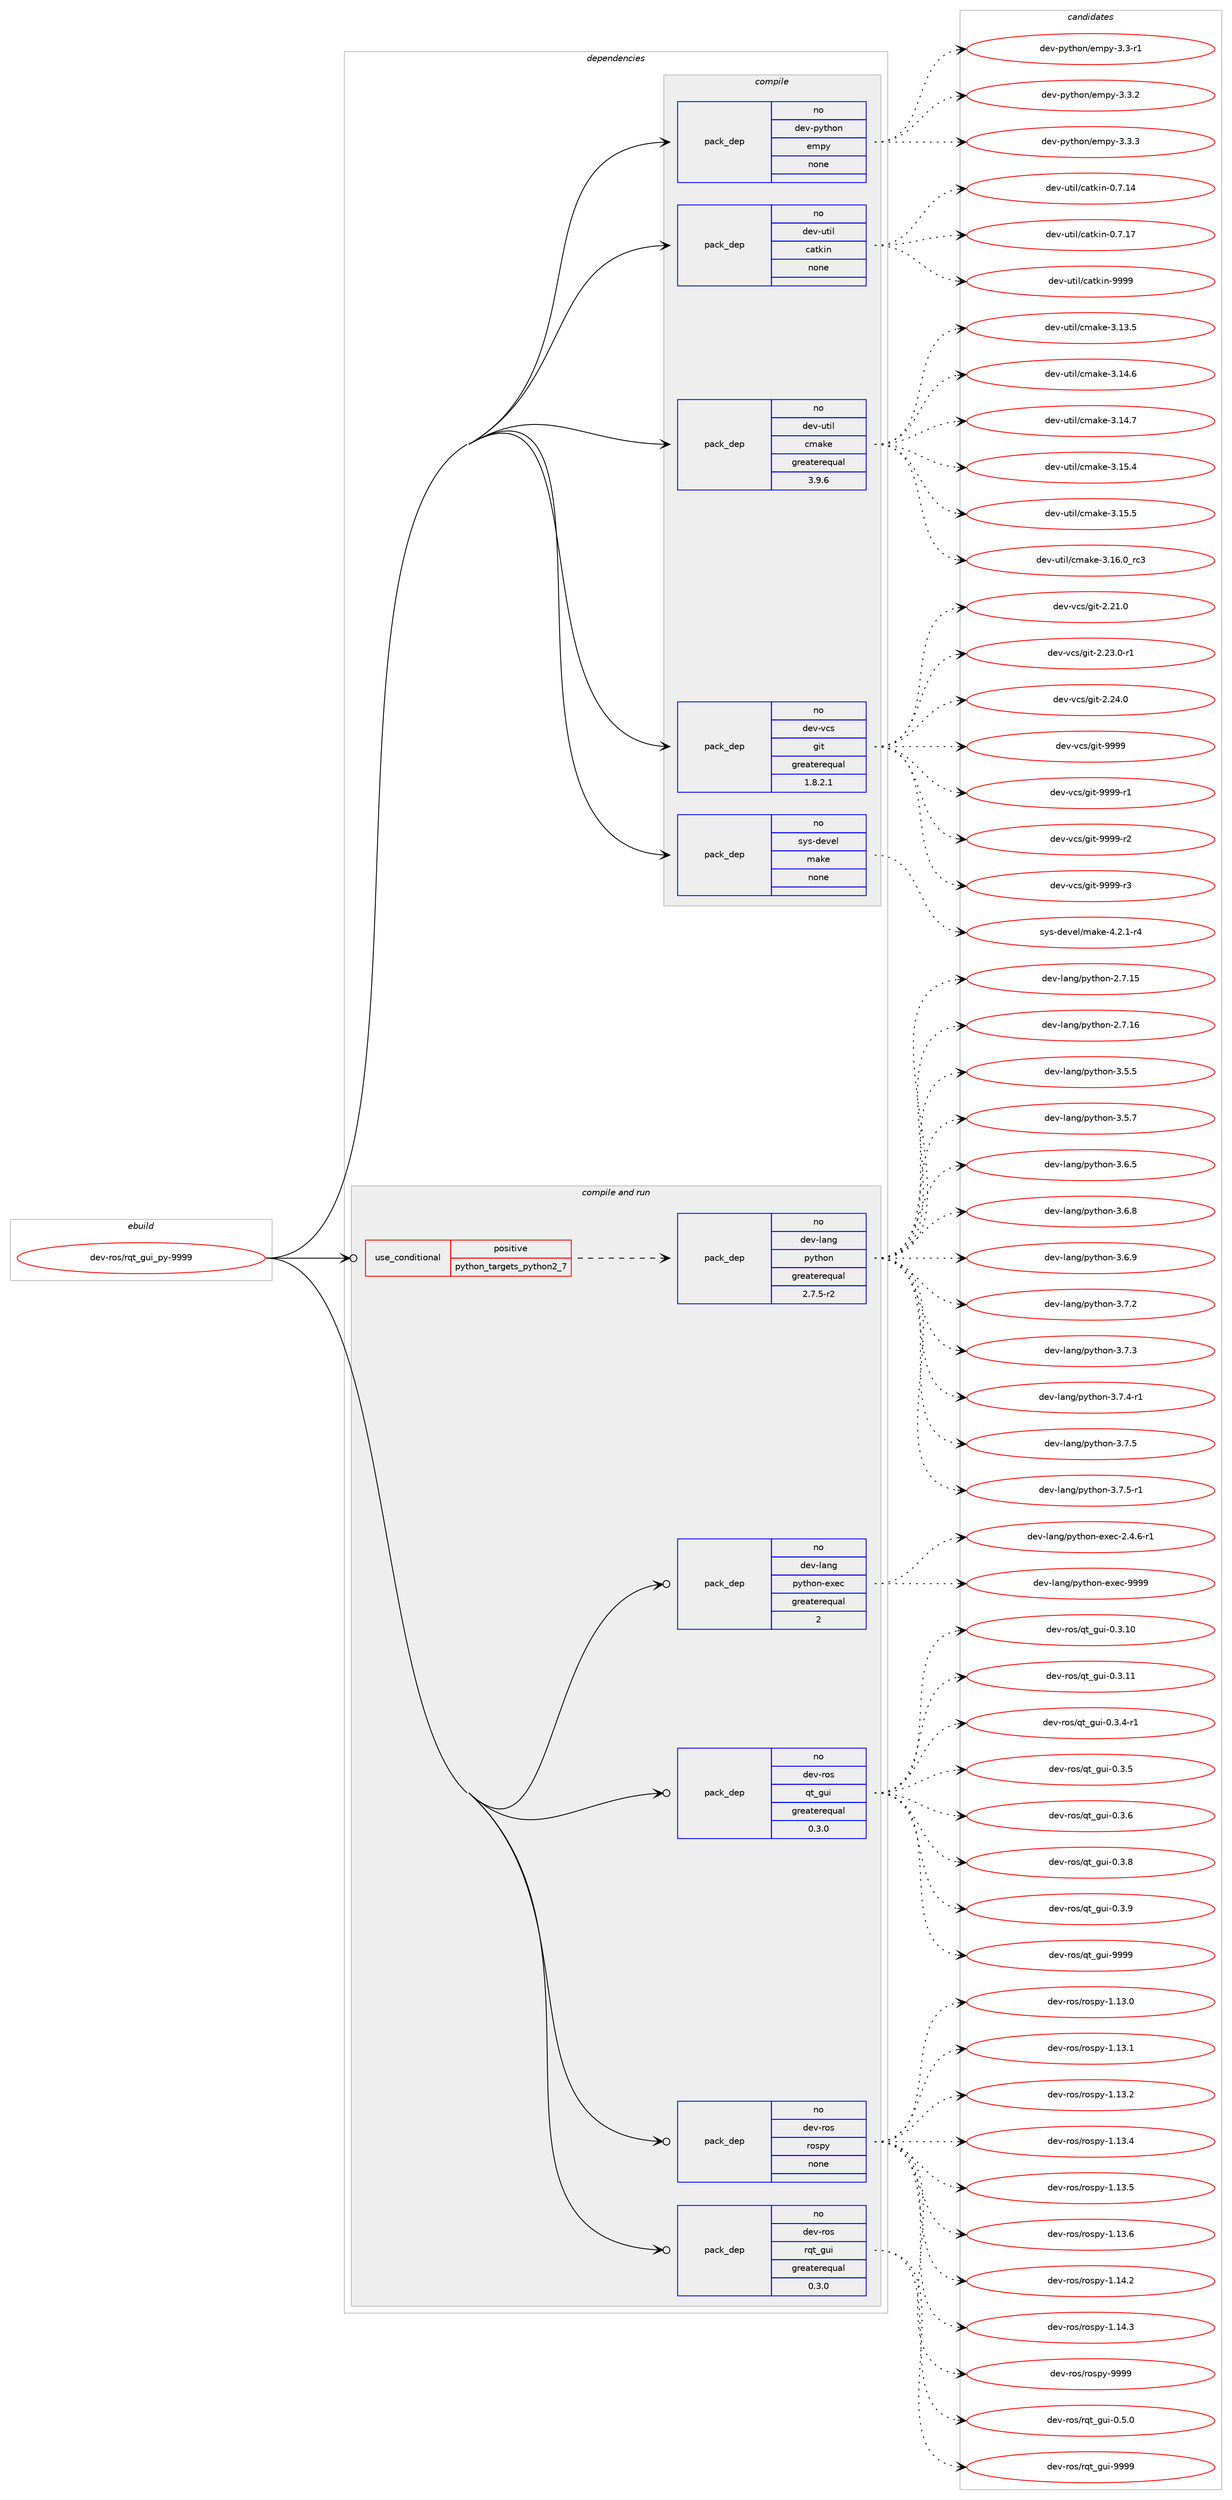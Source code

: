 digraph prolog {

# *************
# Graph options
# *************

newrank=true;
concentrate=true;
compound=true;
graph [rankdir=LR,fontname=Helvetica,fontsize=10,ranksep=1.5];#, ranksep=2.5, nodesep=0.2];
edge  [arrowhead=vee];
node  [fontname=Helvetica,fontsize=10];

# **********
# The ebuild
# **********

subgraph cluster_leftcol {
color=gray;
rank=same;
label=<<i>ebuild</i>>;
id [label="dev-ros/rqt_gui_py-9999", color=red, width=4, href="../dev-ros/rqt_gui_py-9999.svg"];
}

# ****************
# The dependencies
# ****************

subgraph cluster_midcol {
color=gray;
label=<<i>dependencies</i>>;
subgraph cluster_compile {
fillcolor="#eeeeee";
style=filled;
label=<<i>compile</i>>;
subgraph pack498312 {
dependency665491 [label=<<TABLE BORDER="0" CELLBORDER="1" CELLSPACING="0" CELLPADDING="4" WIDTH="220"><TR><TD ROWSPAN="6" CELLPADDING="30">pack_dep</TD></TR><TR><TD WIDTH="110">no</TD></TR><TR><TD>dev-python</TD></TR><TR><TD>empy</TD></TR><TR><TD>none</TD></TR><TR><TD></TD></TR></TABLE>>, shape=none, color=blue];
}
id:e -> dependency665491:w [weight=20,style="solid",arrowhead="vee"];
subgraph pack498313 {
dependency665492 [label=<<TABLE BORDER="0" CELLBORDER="1" CELLSPACING="0" CELLPADDING="4" WIDTH="220"><TR><TD ROWSPAN="6" CELLPADDING="30">pack_dep</TD></TR><TR><TD WIDTH="110">no</TD></TR><TR><TD>dev-util</TD></TR><TR><TD>catkin</TD></TR><TR><TD>none</TD></TR><TR><TD></TD></TR></TABLE>>, shape=none, color=blue];
}
id:e -> dependency665492:w [weight=20,style="solid",arrowhead="vee"];
subgraph pack498314 {
dependency665493 [label=<<TABLE BORDER="0" CELLBORDER="1" CELLSPACING="0" CELLPADDING="4" WIDTH="220"><TR><TD ROWSPAN="6" CELLPADDING="30">pack_dep</TD></TR><TR><TD WIDTH="110">no</TD></TR><TR><TD>dev-util</TD></TR><TR><TD>cmake</TD></TR><TR><TD>greaterequal</TD></TR><TR><TD>3.9.6</TD></TR></TABLE>>, shape=none, color=blue];
}
id:e -> dependency665493:w [weight=20,style="solid",arrowhead="vee"];
subgraph pack498315 {
dependency665494 [label=<<TABLE BORDER="0" CELLBORDER="1" CELLSPACING="0" CELLPADDING="4" WIDTH="220"><TR><TD ROWSPAN="6" CELLPADDING="30">pack_dep</TD></TR><TR><TD WIDTH="110">no</TD></TR><TR><TD>dev-vcs</TD></TR><TR><TD>git</TD></TR><TR><TD>greaterequal</TD></TR><TR><TD>1.8.2.1</TD></TR></TABLE>>, shape=none, color=blue];
}
id:e -> dependency665494:w [weight=20,style="solid",arrowhead="vee"];
subgraph pack498316 {
dependency665495 [label=<<TABLE BORDER="0" CELLBORDER="1" CELLSPACING="0" CELLPADDING="4" WIDTH="220"><TR><TD ROWSPAN="6" CELLPADDING="30">pack_dep</TD></TR><TR><TD WIDTH="110">no</TD></TR><TR><TD>sys-devel</TD></TR><TR><TD>make</TD></TR><TR><TD>none</TD></TR><TR><TD></TD></TR></TABLE>>, shape=none, color=blue];
}
id:e -> dependency665495:w [weight=20,style="solid",arrowhead="vee"];
}
subgraph cluster_compileandrun {
fillcolor="#eeeeee";
style=filled;
label=<<i>compile and run</i>>;
subgraph cond155273 {
dependency665496 [label=<<TABLE BORDER="0" CELLBORDER="1" CELLSPACING="0" CELLPADDING="4"><TR><TD ROWSPAN="3" CELLPADDING="10">use_conditional</TD></TR><TR><TD>positive</TD></TR><TR><TD>python_targets_python2_7</TD></TR></TABLE>>, shape=none, color=red];
subgraph pack498317 {
dependency665497 [label=<<TABLE BORDER="0" CELLBORDER="1" CELLSPACING="0" CELLPADDING="4" WIDTH="220"><TR><TD ROWSPAN="6" CELLPADDING="30">pack_dep</TD></TR><TR><TD WIDTH="110">no</TD></TR><TR><TD>dev-lang</TD></TR><TR><TD>python</TD></TR><TR><TD>greaterequal</TD></TR><TR><TD>2.7.5-r2</TD></TR></TABLE>>, shape=none, color=blue];
}
dependency665496:e -> dependency665497:w [weight=20,style="dashed",arrowhead="vee"];
}
id:e -> dependency665496:w [weight=20,style="solid",arrowhead="odotvee"];
subgraph pack498318 {
dependency665498 [label=<<TABLE BORDER="0" CELLBORDER="1" CELLSPACING="0" CELLPADDING="4" WIDTH="220"><TR><TD ROWSPAN="6" CELLPADDING="30">pack_dep</TD></TR><TR><TD WIDTH="110">no</TD></TR><TR><TD>dev-lang</TD></TR><TR><TD>python-exec</TD></TR><TR><TD>greaterequal</TD></TR><TR><TD>2</TD></TR></TABLE>>, shape=none, color=blue];
}
id:e -> dependency665498:w [weight=20,style="solid",arrowhead="odotvee"];
subgraph pack498319 {
dependency665499 [label=<<TABLE BORDER="0" CELLBORDER="1" CELLSPACING="0" CELLPADDING="4" WIDTH="220"><TR><TD ROWSPAN="6" CELLPADDING="30">pack_dep</TD></TR><TR><TD WIDTH="110">no</TD></TR><TR><TD>dev-ros</TD></TR><TR><TD>qt_gui</TD></TR><TR><TD>greaterequal</TD></TR><TR><TD>0.3.0</TD></TR></TABLE>>, shape=none, color=blue];
}
id:e -> dependency665499:w [weight=20,style="solid",arrowhead="odotvee"];
subgraph pack498320 {
dependency665500 [label=<<TABLE BORDER="0" CELLBORDER="1" CELLSPACING="0" CELLPADDING="4" WIDTH="220"><TR><TD ROWSPAN="6" CELLPADDING="30">pack_dep</TD></TR><TR><TD WIDTH="110">no</TD></TR><TR><TD>dev-ros</TD></TR><TR><TD>rospy</TD></TR><TR><TD>none</TD></TR><TR><TD></TD></TR></TABLE>>, shape=none, color=blue];
}
id:e -> dependency665500:w [weight=20,style="solid",arrowhead="odotvee"];
subgraph pack498321 {
dependency665501 [label=<<TABLE BORDER="0" CELLBORDER="1" CELLSPACING="0" CELLPADDING="4" WIDTH="220"><TR><TD ROWSPAN="6" CELLPADDING="30">pack_dep</TD></TR><TR><TD WIDTH="110">no</TD></TR><TR><TD>dev-ros</TD></TR><TR><TD>rqt_gui</TD></TR><TR><TD>greaterequal</TD></TR><TR><TD>0.3.0</TD></TR></TABLE>>, shape=none, color=blue];
}
id:e -> dependency665501:w [weight=20,style="solid",arrowhead="odotvee"];
}
subgraph cluster_run {
fillcolor="#eeeeee";
style=filled;
label=<<i>run</i>>;
}
}

# **************
# The candidates
# **************

subgraph cluster_choices {
rank=same;
color=gray;
label=<<i>candidates</i>>;

subgraph choice498312 {
color=black;
nodesep=1;
choice1001011184511212111610411111047101109112121455146514511449 [label="dev-python/empy-3.3-r1", color=red, width=4,href="../dev-python/empy-3.3-r1.svg"];
choice1001011184511212111610411111047101109112121455146514650 [label="dev-python/empy-3.3.2", color=red, width=4,href="../dev-python/empy-3.3.2.svg"];
choice1001011184511212111610411111047101109112121455146514651 [label="dev-python/empy-3.3.3", color=red, width=4,href="../dev-python/empy-3.3.3.svg"];
dependency665491:e -> choice1001011184511212111610411111047101109112121455146514511449:w [style=dotted,weight="100"];
dependency665491:e -> choice1001011184511212111610411111047101109112121455146514650:w [style=dotted,weight="100"];
dependency665491:e -> choice1001011184511212111610411111047101109112121455146514651:w [style=dotted,weight="100"];
}
subgraph choice498313 {
color=black;
nodesep=1;
choice1001011184511711610510847999711610710511045484655464952 [label="dev-util/catkin-0.7.14", color=red, width=4,href="../dev-util/catkin-0.7.14.svg"];
choice1001011184511711610510847999711610710511045484655464955 [label="dev-util/catkin-0.7.17", color=red, width=4,href="../dev-util/catkin-0.7.17.svg"];
choice100101118451171161051084799971161071051104557575757 [label="dev-util/catkin-9999", color=red, width=4,href="../dev-util/catkin-9999.svg"];
dependency665492:e -> choice1001011184511711610510847999711610710511045484655464952:w [style=dotted,weight="100"];
dependency665492:e -> choice1001011184511711610510847999711610710511045484655464955:w [style=dotted,weight="100"];
dependency665492:e -> choice100101118451171161051084799971161071051104557575757:w [style=dotted,weight="100"];
}
subgraph choice498314 {
color=black;
nodesep=1;
choice1001011184511711610510847991099710710145514649514653 [label="dev-util/cmake-3.13.5", color=red, width=4,href="../dev-util/cmake-3.13.5.svg"];
choice1001011184511711610510847991099710710145514649524654 [label="dev-util/cmake-3.14.6", color=red, width=4,href="../dev-util/cmake-3.14.6.svg"];
choice1001011184511711610510847991099710710145514649524655 [label="dev-util/cmake-3.14.7", color=red, width=4,href="../dev-util/cmake-3.14.7.svg"];
choice1001011184511711610510847991099710710145514649534652 [label="dev-util/cmake-3.15.4", color=red, width=4,href="../dev-util/cmake-3.15.4.svg"];
choice1001011184511711610510847991099710710145514649534653 [label="dev-util/cmake-3.15.5", color=red, width=4,href="../dev-util/cmake-3.15.5.svg"];
choice1001011184511711610510847991099710710145514649544648951149951 [label="dev-util/cmake-3.16.0_rc3", color=red, width=4,href="../dev-util/cmake-3.16.0_rc3.svg"];
dependency665493:e -> choice1001011184511711610510847991099710710145514649514653:w [style=dotted,weight="100"];
dependency665493:e -> choice1001011184511711610510847991099710710145514649524654:w [style=dotted,weight="100"];
dependency665493:e -> choice1001011184511711610510847991099710710145514649524655:w [style=dotted,weight="100"];
dependency665493:e -> choice1001011184511711610510847991099710710145514649534652:w [style=dotted,weight="100"];
dependency665493:e -> choice1001011184511711610510847991099710710145514649534653:w [style=dotted,weight="100"];
dependency665493:e -> choice1001011184511711610510847991099710710145514649544648951149951:w [style=dotted,weight="100"];
}
subgraph choice498315 {
color=black;
nodesep=1;
choice10010111845118991154710310511645504650494648 [label="dev-vcs/git-2.21.0", color=red, width=4,href="../dev-vcs/git-2.21.0.svg"];
choice100101118451189911547103105116455046505146484511449 [label="dev-vcs/git-2.23.0-r1", color=red, width=4,href="../dev-vcs/git-2.23.0-r1.svg"];
choice10010111845118991154710310511645504650524648 [label="dev-vcs/git-2.24.0", color=red, width=4,href="../dev-vcs/git-2.24.0.svg"];
choice1001011184511899115471031051164557575757 [label="dev-vcs/git-9999", color=red, width=4,href="../dev-vcs/git-9999.svg"];
choice10010111845118991154710310511645575757574511449 [label="dev-vcs/git-9999-r1", color=red, width=4,href="../dev-vcs/git-9999-r1.svg"];
choice10010111845118991154710310511645575757574511450 [label="dev-vcs/git-9999-r2", color=red, width=4,href="../dev-vcs/git-9999-r2.svg"];
choice10010111845118991154710310511645575757574511451 [label="dev-vcs/git-9999-r3", color=red, width=4,href="../dev-vcs/git-9999-r3.svg"];
dependency665494:e -> choice10010111845118991154710310511645504650494648:w [style=dotted,weight="100"];
dependency665494:e -> choice100101118451189911547103105116455046505146484511449:w [style=dotted,weight="100"];
dependency665494:e -> choice10010111845118991154710310511645504650524648:w [style=dotted,weight="100"];
dependency665494:e -> choice1001011184511899115471031051164557575757:w [style=dotted,weight="100"];
dependency665494:e -> choice10010111845118991154710310511645575757574511449:w [style=dotted,weight="100"];
dependency665494:e -> choice10010111845118991154710310511645575757574511450:w [style=dotted,weight="100"];
dependency665494:e -> choice10010111845118991154710310511645575757574511451:w [style=dotted,weight="100"];
}
subgraph choice498316 {
color=black;
nodesep=1;
choice1151211154510010111810110847109971071014552465046494511452 [label="sys-devel/make-4.2.1-r4", color=red, width=4,href="../sys-devel/make-4.2.1-r4.svg"];
dependency665495:e -> choice1151211154510010111810110847109971071014552465046494511452:w [style=dotted,weight="100"];
}
subgraph choice498317 {
color=black;
nodesep=1;
choice10010111845108971101034711212111610411111045504655464953 [label="dev-lang/python-2.7.15", color=red, width=4,href="../dev-lang/python-2.7.15.svg"];
choice10010111845108971101034711212111610411111045504655464954 [label="dev-lang/python-2.7.16", color=red, width=4,href="../dev-lang/python-2.7.16.svg"];
choice100101118451089711010347112121116104111110455146534653 [label="dev-lang/python-3.5.5", color=red, width=4,href="../dev-lang/python-3.5.5.svg"];
choice100101118451089711010347112121116104111110455146534655 [label="dev-lang/python-3.5.7", color=red, width=4,href="../dev-lang/python-3.5.7.svg"];
choice100101118451089711010347112121116104111110455146544653 [label="dev-lang/python-3.6.5", color=red, width=4,href="../dev-lang/python-3.6.5.svg"];
choice100101118451089711010347112121116104111110455146544656 [label="dev-lang/python-3.6.8", color=red, width=4,href="../dev-lang/python-3.6.8.svg"];
choice100101118451089711010347112121116104111110455146544657 [label="dev-lang/python-3.6.9", color=red, width=4,href="../dev-lang/python-3.6.9.svg"];
choice100101118451089711010347112121116104111110455146554650 [label="dev-lang/python-3.7.2", color=red, width=4,href="../dev-lang/python-3.7.2.svg"];
choice100101118451089711010347112121116104111110455146554651 [label="dev-lang/python-3.7.3", color=red, width=4,href="../dev-lang/python-3.7.3.svg"];
choice1001011184510897110103471121211161041111104551465546524511449 [label="dev-lang/python-3.7.4-r1", color=red, width=4,href="../dev-lang/python-3.7.4-r1.svg"];
choice100101118451089711010347112121116104111110455146554653 [label="dev-lang/python-3.7.5", color=red, width=4,href="../dev-lang/python-3.7.5.svg"];
choice1001011184510897110103471121211161041111104551465546534511449 [label="dev-lang/python-3.7.5-r1", color=red, width=4,href="../dev-lang/python-3.7.5-r1.svg"];
dependency665497:e -> choice10010111845108971101034711212111610411111045504655464953:w [style=dotted,weight="100"];
dependency665497:e -> choice10010111845108971101034711212111610411111045504655464954:w [style=dotted,weight="100"];
dependency665497:e -> choice100101118451089711010347112121116104111110455146534653:w [style=dotted,weight="100"];
dependency665497:e -> choice100101118451089711010347112121116104111110455146534655:w [style=dotted,weight="100"];
dependency665497:e -> choice100101118451089711010347112121116104111110455146544653:w [style=dotted,weight="100"];
dependency665497:e -> choice100101118451089711010347112121116104111110455146544656:w [style=dotted,weight="100"];
dependency665497:e -> choice100101118451089711010347112121116104111110455146544657:w [style=dotted,weight="100"];
dependency665497:e -> choice100101118451089711010347112121116104111110455146554650:w [style=dotted,weight="100"];
dependency665497:e -> choice100101118451089711010347112121116104111110455146554651:w [style=dotted,weight="100"];
dependency665497:e -> choice1001011184510897110103471121211161041111104551465546524511449:w [style=dotted,weight="100"];
dependency665497:e -> choice100101118451089711010347112121116104111110455146554653:w [style=dotted,weight="100"];
dependency665497:e -> choice1001011184510897110103471121211161041111104551465546534511449:w [style=dotted,weight="100"];
}
subgraph choice498318 {
color=black;
nodesep=1;
choice10010111845108971101034711212111610411111045101120101994550465246544511449 [label="dev-lang/python-exec-2.4.6-r1", color=red, width=4,href="../dev-lang/python-exec-2.4.6-r1.svg"];
choice10010111845108971101034711212111610411111045101120101994557575757 [label="dev-lang/python-exec-9999", color=red, width=4,href="../dev-lang/python-exec-9999.svg"];
dependency665498:e -> choice10010111845108971101034711212111610411111045101120101994550465246544511449:w [style=dotted,weight="100"];
dependency665498:e -> choice10010111845108971101034711212111610411111045101120101994557575757:w [style=dotted,weight="100"];
}
subgraph choice498319 {
color=black;
nodesep=1;
choice10010111845114111115471131169510311710545484651464948 [label="dev-ros/qt_gui-0.3.10", color=red, width=4,href="../dev-ros/qt_gui-0.3.10.svg"];
choice10010111845114111115471131169510311710545484651464949 [label="dev-ros/qt_gui-0.3.11", color=red, width=4,href="../dev-ros/qt_gui-0.3.11.svg"];
choice1001011184511411111547113116951031171054548465146524511449 [label="dev-ros/qt_gui-0.3.4-r1", color=red, width=4,href="../dev-ros/qt_gui-0.3.4-r1.svg"];
choice100101118451141111154711311695103117105454846514653 [label="dev-ros/qt_gui-0.3.5", color=red, width=4,href="../dev-ros/qt_gui-0.3.5.svg"];
choice100101118451141111154711311695103117105454846514654 [label="dev-ros/qt_gui-0.3.6", color=red, width=4,href="../dev-ros/qt_gui-0.3.6.svg"];
choice100101118451141111154711311695103117105454846514656 [label="dev-ros/qt_gui-0.3.8", color=red, width=4,href="../dev-ros/qt_gui-0.3.8.svg"];
choice100101118451141111154711311695103117105454846514657 [label="dev-ros/qt_gui-0.3.9", color=red, width=4,href="../dev-ros/qt_gui-0.3.9.svg"];
choice1001011184511411111547113116951031171054557575757 [label="dev-ros/qt_gui-9999", color=red, width=4,href="../dev-ros/qt_gui-9999.svg"];
dependency665499:e -> choice10010111845114111115471131169510311710545484651464948:w [style=dotted,weight="100"];
dependency665499:e -> choice10010111845114111115471131169510311710545484651464949:w [style=dotted,weight="100"];
dependency665499:e -> choice1001011184511411111547113116951031171054548465146524511449:w [style=dotted,weight="100"];
dependency665499:e -> choice100101118451141111154711311695103117105454846514653:w [style=dotted,weight="100"];
dependency665499:e -> choice100101118451141111154711311695103117105454846514654:w [style=dotted,weight="100"];
dependency665499:e -> choice100101118451141111154711311695103117105454846514656:w [style=dotted,weight="100"];
dependency665499:e -> choice100101118451141111154711311695103117105454846514657:w [style=dotted,weight="100"];
dependency665499:e -> choice1001011184511411111547113116951031171054557575757:w [style=dotted,weight="100"];
}
subgraph choice498320 {
color=black;
nodesep=1;
choice100101118451141111154711411111511212145494649514648 [label="dev-ros/rospy-1.13.0", color=red, width=4,href="../dev-ros/rospy-1.13.0.svg"];
choice100101118451141111154711411111511212145494649514649 [label="dev-ros/rospy-1.13.1", color=red, width=4,href="../dev-ros/rospy-1.13.1.svg"];
choice100101118451141111154711411111511212145494649514650 [label="dev-ros/rospy-1.13.2", color=red, width=4,href="../dev-ros/rospy-1.13.2.svg"];
choice100101118451141111154711411111511212145494649514652 [label="dev-ros/rospy-1.13.4", color=red, width=4,href="../dev-ros/rospy-1.13.4.svg"];
choice100101118451141111154711411111511212145494649514653 [label="dev-ros/rospy-1.13.5", color=red, width=4,href="../dev-ros/rospy-1.13.5.svg"];
choice100101118451141111154711411111511212145494649514654 [label="dev-ros/rospy-1.13.6", color=red, width=4,href="../dev-ros/rospy-1.13.6.svg"];
choice100101118451141111154711411111511212145494649524650 [label="dev-ros/rospy-1.14.2", color=red, width=4,href="../dev-ros/rospy-1.14.2.svg"];
choice100101118451141111154711411111511212145494649524651 [label="dev-ros/rospy-1.14.3", color=red, width=4,href="../dev-ros/rospy-1.14.3.svg"];
choice10010111845114111115471141111151121214557575757 [label="dev-ros/rospy-9999", color=red, width=4,href="../dev-ros/rospy-9999.svg"];
dependency665500:e -> choice100101118451141111154711411111511212145494649514648:w [style=dotted,weight="100"];
dependency665500:e -> choice100101118451141111154711411111511212145494649514649:w [style=dotted,weight="100"];
dependency665500:e -> choice100101118451141111154711411111511212145494649514650:w [style=dotted,weight="100"];
dependency665500:e -> choice100101118451141111154711411111511212145494649514652:w [style=dotted,weight="100"];
dependency665500:e -> choice100101118451141111154711411111511212145494649514653:w [style=dotted,weight="100"];
dependency665500:e -> choice100101118451141111154711411111511212145494649514654:w [style=dotted,weight="100"];
dependency665500:e -> choice100101118451141111154711411111511212145494649524650:w [style=dotted,weight="100"];
dependency665500:e -> choice100101118451141111154711411111511212145494649524651:w [style=dotted,weight="100"];
dependency665500:e -> choice10010111845114111115471141111151121214557575757:w [style=dotted,weight="100"];
}
subgraph choice498321 {
color=black;
nodesep=1;
choice100101118451141111154711411311695103117105454846534648 [label="dev-ros/rqt_gui-0.5.0", color=red, width=4,href="../dev-ros/rqt_gui-0.5.0.svg"];
choice1001011184511411111547114113116951031171054557575757 [label="dev-ros/rqt_gui-9999", color=red, width=4,href="../dev-ros/rqt_gui-9999.svg"];
dependency665501:e -> choice100101118451141111154711411311695103117105454846534648:w [style=dotted,weight="100"];
dependency665501:e -> choice1001011184511411111547114113116951031171054557575757:w [style=dotted,weight="100"];
}
}

}
